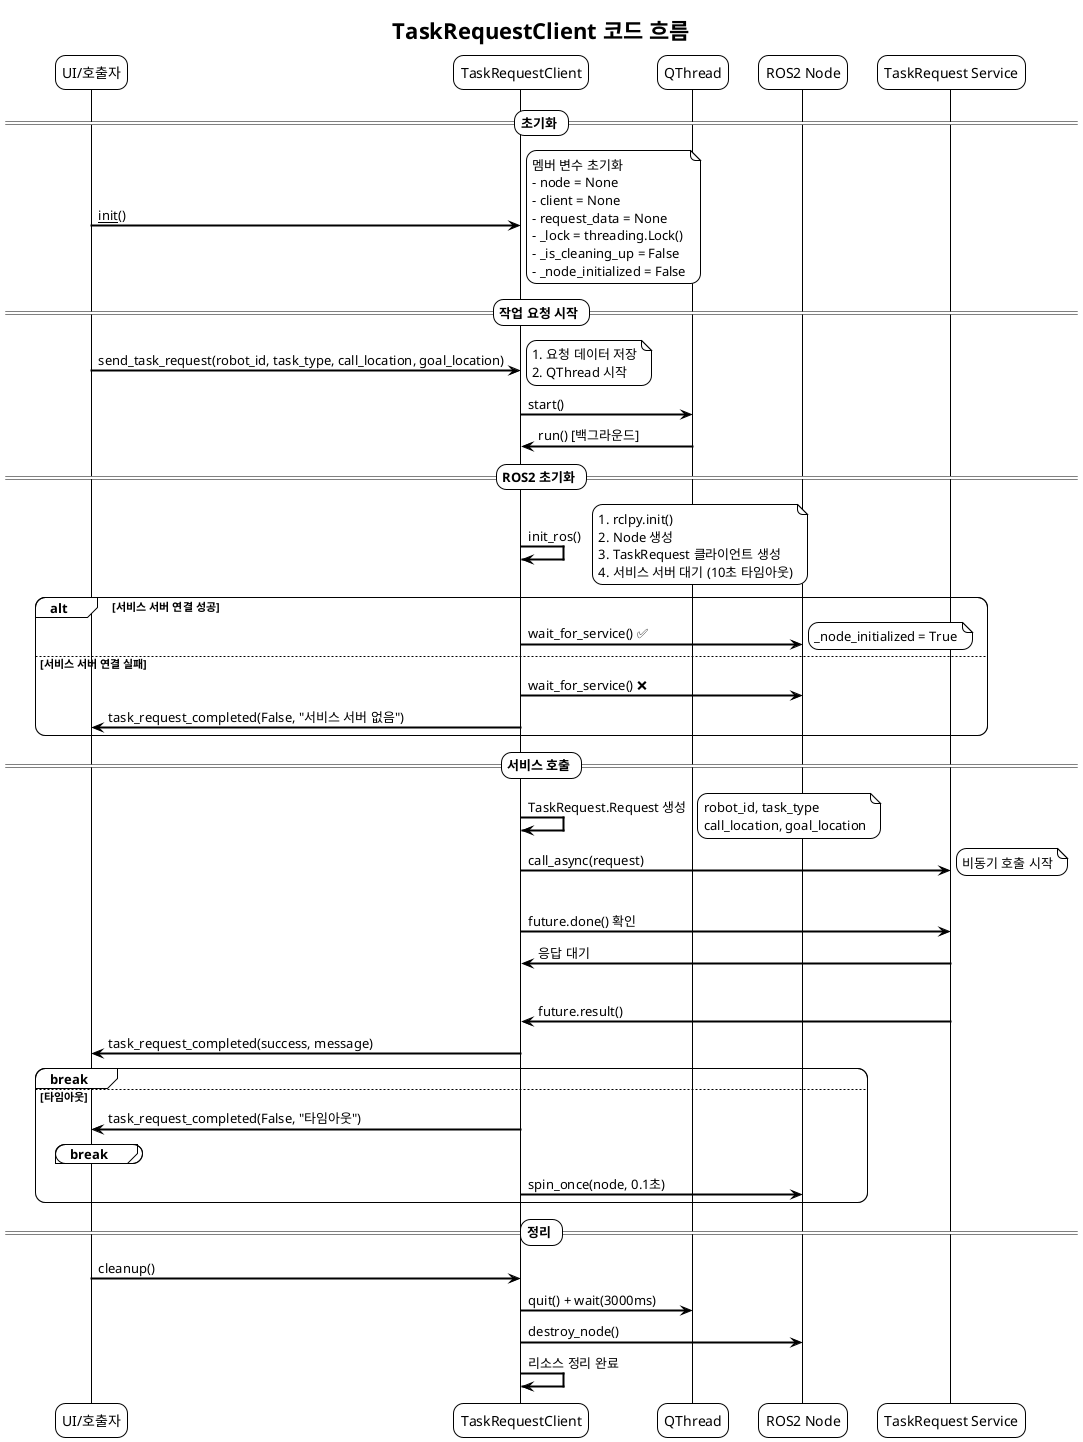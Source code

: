 @startuml TaskRequestClient Flow

!theme plain
skinparam backgroundColor #FFFFFF
skinparam sequenceArrowThickness 2
skinparam roundcorner 20

title TaskRequestClient 코드 흐름

participant "UI/호출자" as UI
participant "TaskRequestClient" as Client
participant "QThread" as Thread
participant "ROS2 Node" as ROS
participant "TaskRequest Service" as Service

== 초기화 ==
UI -> Client: __init__()
note right: 멤버 변수 초기화\n- node = None\n- client = None\n- request_data = None\n- _lock = threading.Lock()\n- _is_cleaning_up = False\n- _node_initialized = False

== 작업 요청 시작 ==
UI -> Client: send_task_request(robot_id, task_type, call_location, goal_location)
note right: 1. 요청 데이터 저장\n2. QThread 시작

Client -> Thread: start()
Thread -> Client: run() [백그라운드]

== ROS2 초기화 ==
Client -> Client: init_ros()
note right: 1. rclpy.init()\n2. Node 생성\n3. TaskRequest 클라이언트 생성\n4. 서비스 서버 대기 (10초 타임아웃)

alt 서비스 서버 연결 성공
    Client -> ROS: wait_for_service() ✅
    note right: _node_initialized = True
else 서비스 서버 연결 실패
    Client -> ROS: wait_for_service() ❌
    Client -> UI: task_request_completed(False, "서비스 서버 없음")
end

== 서비스 호출 ==
Client -> Client: TaskRequest.Request 생성
note right: robot_id, task_type\ncall_location, goal_location

Client -> Service: call_async(request)
note right: 비동기 호출 시작

loop 30초 타임아웃
    Client -> Service: future.done() 확인
    Service -> Client: 응답 대기
    
    alt 응답 수신
        Service -> Client: future.result()
        Client -> UI: task_request_completed(success, message)
        break
    else 타임아웃
        Client -> UI: task_request_completed(False, "타임아웃")
        break
    end
    
    Client -> ROS: spin_once(node, 0.1초)
end

== 정리 ==
UI -> Client: cleanup()
Client -> Thread: quit() + wait(3000ms)
Client -> ROS: destroy_node()
Client -> Client: 리소스 정리 완료

@enduml 